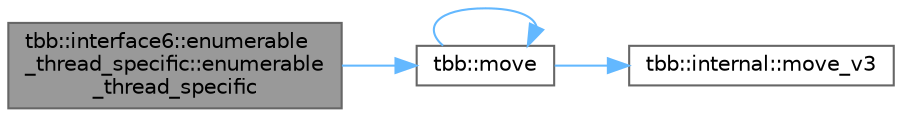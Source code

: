 digraph "tbb::interface6::enumerable_thread_specific::enumerable_thread_specific"
{
 // LATEX_PDF_SIZE
  bgcolor="transparent";
  edge [fontname=Helvetica,fontsize=10,labelfontname=Helvetica,labelfontsize=10];
  node [fontname=Helvetica,fontsize=10,shape=box,height=0.2,width=0.4];
  rankdir="LR";
  Node1 [id="Node000001",label="tbb::interface6::enumerable\l_thread_specific::enumerable\l_thread_specific",height=0.2,width=0.4,color="gray40", fillcolor="grey60", style="filled", fontcolor="black",tooltip="Constructor with initializer functor. Each local instance of T is constructed by T(finit())."];
  Node1 -> Node2 [id="edge4_Node000001_Node000002",color="steelblue1",style="solid",tooltip=" "];
  Node2 [id="Node000002",label="tbb::move",height=0.2,width=0.4,color="grey40", fillcolor="white", style="filled",URL="$namespacetbb.html#ac41903d6b80e61bd6c605412e7820e08",tooltip=" "];
  Node2 -> Node2 [id="edge5_Node000002_Node000002",color="steelblue1",style="solid",tooltip=" "];
  Node2 -> Node3 [id="edge6_Node000002_Node000003",color="steelblue1",style="solid",tooltip=" "];
  Node3 [id="Node000003",label="tbb::internal::move_v3",height=0.2,width=0.4,color="grey40", fillcolor="white", style="filled",URL="$namespacetbb_1_1internal.html#abb11c7c316e44b5f97962d62e9ea5f70",tooltip=" "];
}
